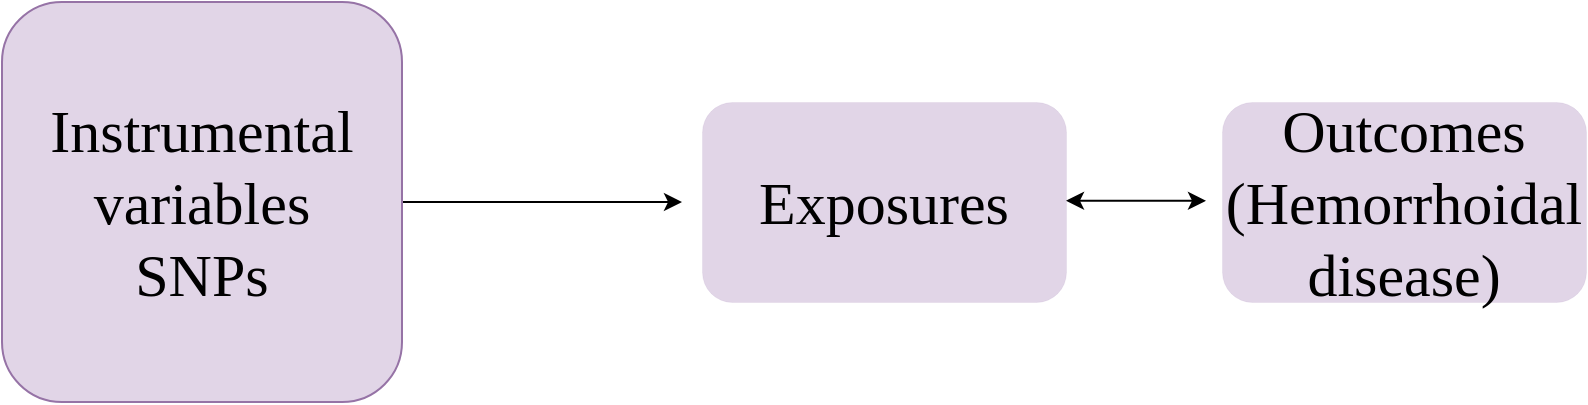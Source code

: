 <mxfile version="22.1.17" type="github" pages="2">
  <diagram name="Page-1" id="c7558073-3199-34d8-9f00-42111426c3f3">
    <mxGraphModel dx="2010" dy="1570" grid="1" gridSize="10" guides="1" tooltips="1" connect="1" arrows="1" fold="1" page="1" pageScale="1" pageWidth="1200" pageHeight="1600" background="none" math="0" shadow="0">
      <root>
        <mxCell id="0" />
        <mxCell id="1" parent="0" />
        <mxCell id="n3STBqGmthDvpHf1h-gc-106" style="edgeStyle=orthogonalEdgeStyle;rounded=0;orthogonalLoop=1;jettySize=auto;html=1;" edge="1" parent="1" source="n3STBqGmthDvpHf1h-gc-104">
          <mxGeometry relative="1" as="geometry">
            <mxPoint x="370.0" y="240" as="targetPoint" />
          </mxGeometry>
        </mxCell>
        <mxCell id="n3STBqGmthDvpHf1h-gc-104" value="&lt;font style=&quot;font-size: 30px;&quot;&gt;Instrumental&lt;br&gt;variables&lt;br&gt;SNPs&lt;br&gt;&lt;/font&gt;" style="whiteSpace=wrap;html=1;aspect=fixed;fillColor=#e1d5e7;strokeColor=#9673a6;rounded=1;fontFamily=Times New Roman;" vertex="1" parent="1">
          <mxGeometry x="30" y="140" width="200" height="200" as="geometry" />
        </mxCell>
        <mxCell id="n3STBqGmthDvpHf1h-gc-109" value="&lt;font style=&quot;font-size: 30px;&quot; face=&quot;Times New Roman&quot;&gt;Exposures&lt;br&gt;&lt;/font&gt;" style="whiteSpace=wrap;html=1;fillColor=#e1d5e7;strokeColor=#9673a6;shadow=0;rounded=1;glass=0;strokeWidth=0;perimeterSpacing=0;" vertex="1" parent="1">
          <mxGeometry x="380" y="190" width="182" height="100" as="geometry" />
        </mxCell>
        <mxCell id="n3STBqGmthDvpHf1h-gc-112" value="" style="endArrow=classic;startArrow=classic;html=1;rounded=0;" edge="1" parent="1">
          <mxGeometry width="50" height="50" relative="1" as="geometry">
            <mxPoint x="562" y="239.38" as="sourcePoint" />
            <mxPoint x="632" y="239.38" as="targetPoint" />
          </mxGeometry>
        </mxCell>
        <mxCell id="OSgwVG4x6NvS1gZyjeYc-1" value="&lt;font style=&quot;font-size: 30px;&quot; face=&quot;Times New Roman&quot;&gt;Outcomes&lt;br&gt;(Hemorrhoidal disease)&lt;br&gt;&lt;/font&gt;" style="whiteSpace=wrap;html=1;fillColor=#e1d5e7;strokeColor=#9673a6;shadow=0;rounded=1;glass=0;strokeWidth=0;perimeterSpacing=0;" vertex="1" parent="1">
          <mxGeometry x="640" y="190" width="182" height="100" as="geometry" />
        </mxCell>
      </root>
    </mxGraphModel>
  </diagram>
  <diagram id="1qIgBPW-G-O9hSjA5nVU" name="第 2 页">
    <mxGraphModel dx="1005" dy="785" grid="1" gridSize="10" guides="1" tooltips="1" connect="1" arrows="1" fold="1" page="1" pageScale="1" pageWidth="827" pageHeight="1169" math="0" shadow="0">
      <root>
        <mxCell id="0" />
        <mxCell id="1" parent="0" />
      </root>
    </mxGraphModel>
  </diagram>
</mxfile>
